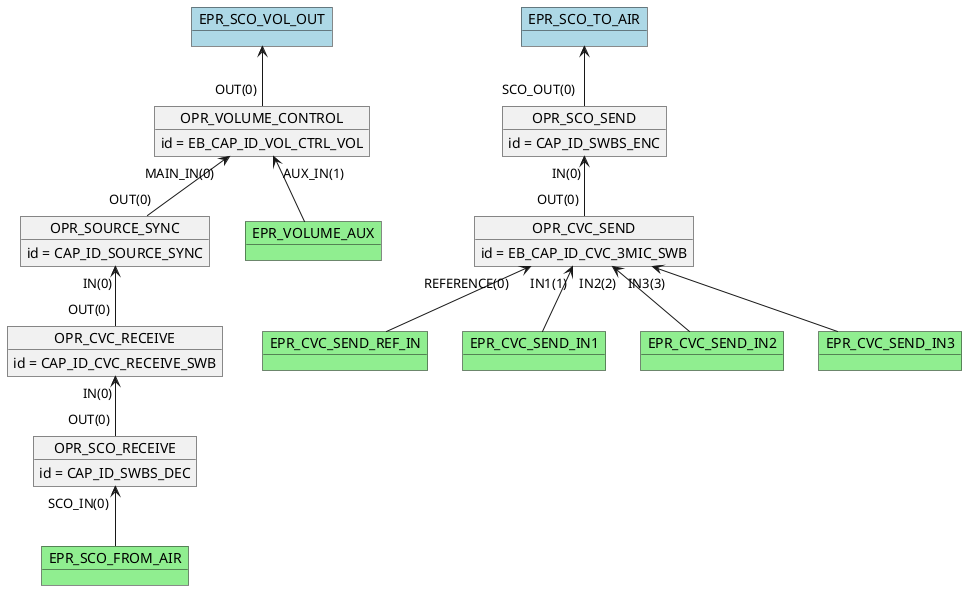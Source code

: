 @startuml

    object OPR_SCO_RECEIVE
    OPR_SCO_RECEIVE : id = CAP_ID_SWBS_DEC
    object OPR_SCO_SEND
    OPR_SCO_SEND : id = CAP_ID_SWBS_ENC
    object OPR_CVC_RECEIVE
    OPR_CVC_RECEIVE : id = CAP_ID_CVC_RECEIVE_SWB
    object OPR_CVC_SEND
    OPR_CVC_SEND : id = EB_CAP_ID_CVC_3MIC_SWB
    object OPR_SOURCE_SYNC
    OPR_SOURCE_SYNC : id = CAP_ID_SOURCE_SYNC
    object OPR_VOLUME_CONTROL
    OPR_VOLUME_CONTROL : id = EB_CAP_ID_VOL_CTRL_VOL
    OPR_CVC_RECEIVE "IN(0)"<-- "OUT(0)" OPR_SCO_RECEIVE
    OPR_SOURCE_SYNC "IN(0)"<-- "OUT(0)" OPR_CVC_RECEIVE
    OPR_VOLUME_CONTROL "MAIN_IN(0)"<-- "OUT(0)" OPR_SOURCE_SYNC
    OPR_SCO_SEND "IN(0)"<-- "OUT(0)" OPR_CVC_SEND
    object EPR_SCO_FROM_AIR #lightgreen
    OPR_SCO_RECEIVE "SCO_IN(0)" <-- EPR_SCO_FROM_AIR
    object EPR_VOLUME_AUX #lightgreen
    OPR_VOLUME_CONTROL "AUX_IN(1)" <-- EPR_VOLUME_AUX
    object EPR_CVC_SEND_REF_IN #lightgreen
    OPR_CVC_SEND "REFERENCE(0)" <-- EPR_CVC_SEND_REF_IN
    object EPR_CVC_SEND_IN1 #lightgreen
    OPR_CVC_SEND "IN1(1)" <-- EPR_CVC_SEND_IN1
    object EPR_CVC_SEND_IN2 #lightgreen
    OPR_CVC_SEND "IN2(2)" <-- EPR_CVC_SEND_IN2
    object EPR_CVC_SEND_IN3 #lightgreen
    OPR_CVC_SEND "IN3(3)" <-- EPR_CVC_SEND_IN3
    object EPR_SCO_TO_AIR #lightblue
    EPR_SCO_TO_AIR <-- "SCO_OUT(0)" OPR_SCO_SEND
    object EPR_SCO_VOL_OUT #lightblue
    EPR_SCO_VOL_OUT <-- "OUT(0)" OPR_VOLUME_CONTROL
@enduml
